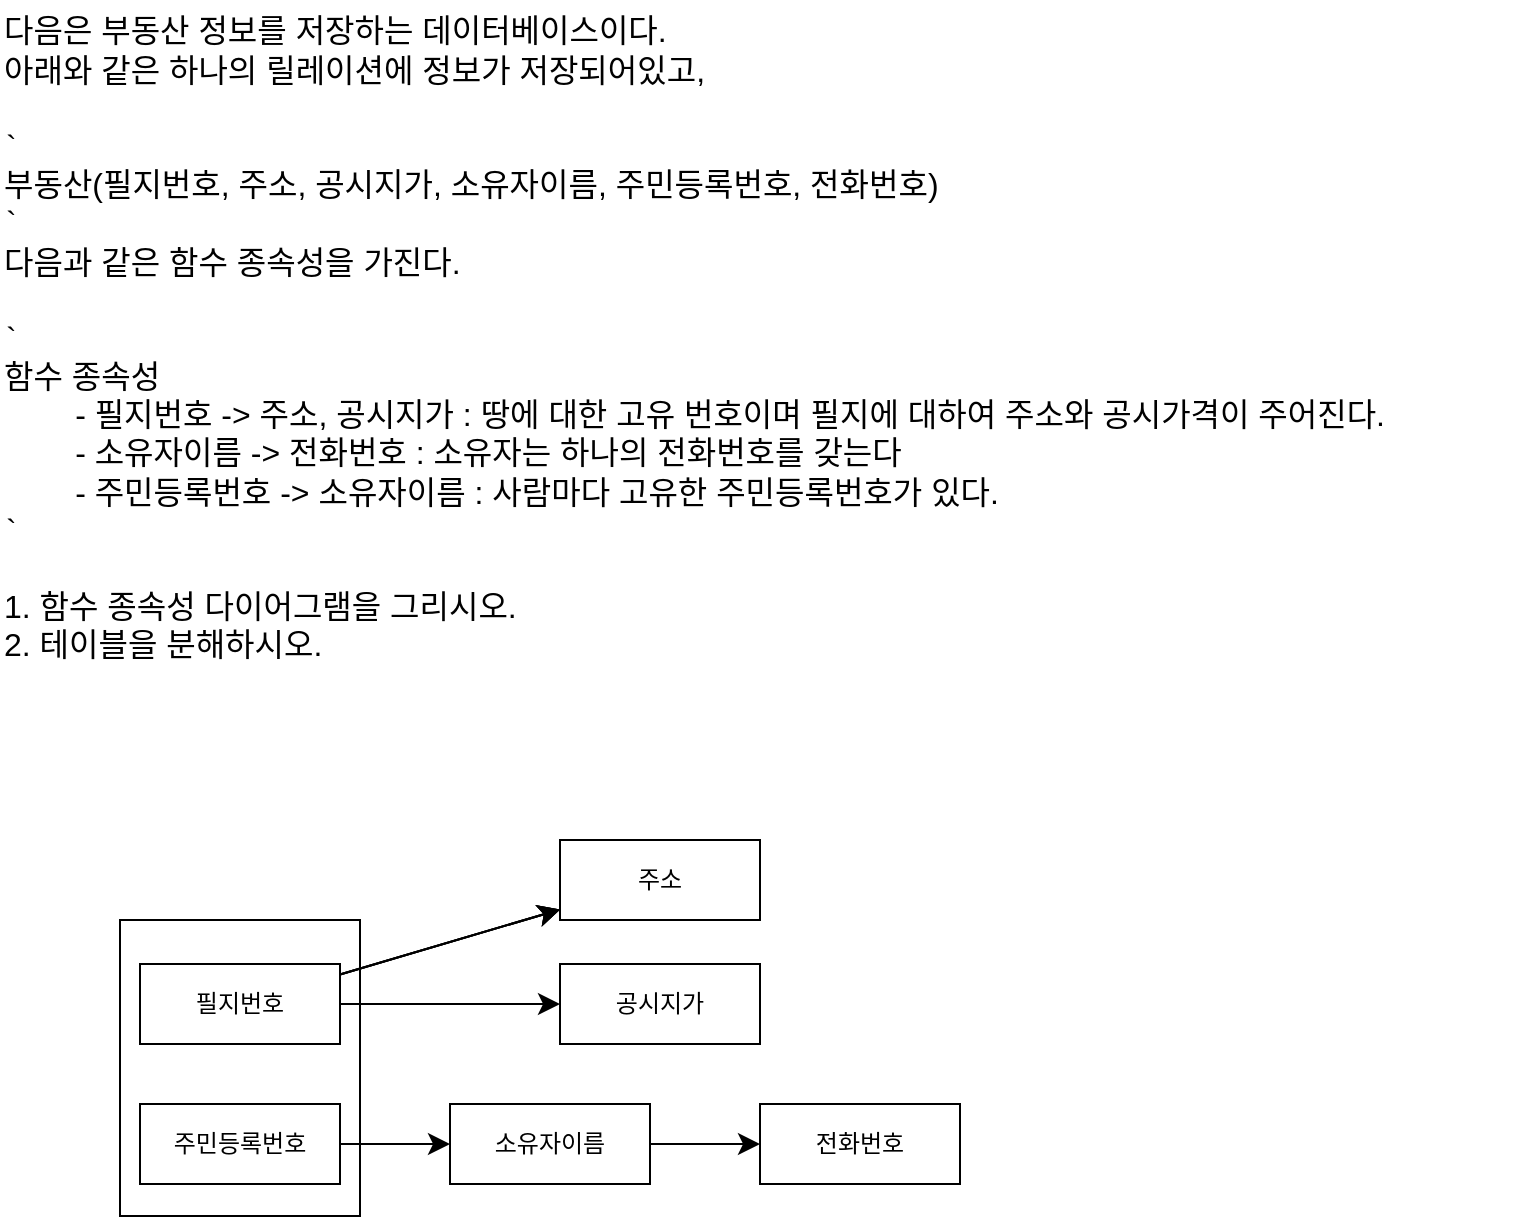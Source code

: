 <mxfile version="24.2.3" type="device">
  <diagram name="페이지-1" id="r7ChSR1d14mmvCcWnUht">
    <mxGraphModel dx="1310" dy="3034" grid="1" gridSize="10" guides="1" tooltips="1" connect="1" arrows="1" fold="1" page="1" pageScale="1" pageWidth="827" pageHeight="1169" math="0" shadow="0">
      <root>
        <mxCell id="0" />
        <mxCell id="1" parent="0" />
        <mxCell id="MftwCI5mRZUNiBuMBCdf-15" value="" style="rounded=0;whiteSpace=wrap;html=1;" vertex="1" parent="1">
          <mxGeometry x="-720" y="-1820" width="120" height="148" as="geometry" />
        </mxCell>
        <mxCell id="MftwCI5mRZUNiBuMBCdf-1" value="&lt;div&gt;다음은 부동산 정보를 저장하는 데이터베이스이다.&amp;nbsp;&lt;/div&gt;&lt;div&gt;아래와 같은 하나의 릴레이션에 정보가 저장되어있고,&lt;/div&gt;&lt;div&gt;&lt;br&gt;&lt;/div&gt;&lt;div&gt;```&lt;/div&gt;&lt;div&gt;부동산(필지번호, 주소, 공시지가, 소유자이름, 주민등록번호, 전화번호)&lt;/div&gt;&lt;div&gt;```&lt;/div&gt;&lt;div style=&quot;&quot;&gt;다음과 같은 함수 종속성을 가진다.&amp;nbsp;&lt;/div&gt;&lt;div&gt;&lt;br&gt;&lt;/div&gt;&lt;div&gt;```&lt;/div&gt;&lt;div&gt;함수 종속성&lt;/div&gt;&lt;div&gt;&lt;span style=&quot;white-space-collapse: collapse;&quot;&gt;&lt;span style=&quot;white-space-collapse: preserve;&quot;&gt;&#x9;&lt;/span&gt;- 필지번호 -&amp;gt; 주소, 공시지가 : 땅에 대한 고유 번호이며 필지에 대하여 주소와 공시가격이 주어진다.&lt;/span&gt;&lt;/div&gt;&lt;div&gt;&lt;span style=&quot;white-space-collapse: collapse;&quot;&gt;&lt;span style=&quot;white-space-collapse: preserve;&quot;&gt;&#x9;&lt;/span&gt;- 소유자이름 -&amp;gt; 전화번호 : 소유자는 하나의 전화번호를 갖는다&lt;/span&gt;&lt;/div&gt;&lt;div&gt;&lt;span style=&quot;white-space-collapse: collapse;&quot;&gt;&lt;span style=&quot;white-space-collapse: preserve;&quot;&gt;&#x9;&lt;/span&gt;- 주민등록번호 -&amp;gt; 소유자이름 : 사람마다 고유한 주민등록번호가 있다.&lt;/span&gt;&lt;/div&gt;&lt;div&gt;```&lt;/div&gt;&lt;div&gt;&lt;br&gt;&lt;/div&gt;&lt;div&gt;1. 함수 종속성 다이어그램을 그리시오.&lt;/div&gt;&lt;div&gt;2. 테이블을 분해하시오.&lt;/div&gt;" style="text;html=1;align=left;verticalAlign=middle;resizable=0;points=[];autosize=1;strokeColor=none;fillColor=none;fontSize=16;rotation=0;" vertex="1" parent="1">
          <mxGeometry x="-780" y="-2280" width="757" height="338" as="geometry" />
        </mxCell>
        <mxCell id="MftwCI5mRZUNiBuMBCdf-3" value="" style="edgeStyle=none;curved=1;rounded=0;orthogonalLoop=1;jettySize=auto;html=1;fontSize=12;startSize=8;endSize=8;" edge="1" parent="1" source="MftwCI5mRZUNiBuMBCdf-4" target="MftwCI5mRZUNiBuMBCdf-14">
          <mxGeometry relative="1" as="geometry" />
        </mxCell>
        <mxCell id="MftwCI5mRZUNiBuMBCdf-4" value="소유자이름" style="whiteSpace=wrap;html=1;align=center;" vertex="1" parent="1">
          <mxGeometry x="-555" y="-1728" width="100" height="40" as="geometry" />
        </mxCell>
        <mxCell id="MftwCI5mRZUNiBuMBCdf-5" value="" style="edgeStyle=none;curved=1;rounded=0;orthogonalLoop=1;jettySize=auto;html=1;fontSize=12;startSize=8;endSize=8;" edge="1" parent="1" source="MftwCI5mRZUNiBuMBCdf-6" target="MftwCI5mRZUNiBuMBCdf-4">
          <mxGeometry relative="1" as="geometry" />
        </mxCell>
        <mxCell id="MftwCI5mRZUNiBuMBCdf-6" value="주민등록번호" style="whiteSpace=wrap;html=1;align=center;" vertex="1" parent="1">
          <mxGeometry x="-710" y="-1728" width="100" height="40" as="geometry" />
        </mxCell>
        <mxCell id="MftwCI5mRZUNiBuMBCdf-7" value="" style="edgeStyle=none;curved=1;rounded=0;orthogonalLoop=1;jettySize=auto;html=1;fontSize=12;startSize=8;endSize=8;" edge="1" parent="1" source="MftwCI5mRZUNiBuMBCdf-11" target="MftwCI5mRZUNiBuMBCdf-12">
          <mxGeometry relative="1" as="geometry" />
        </mxCell>
        <mxCell id="MftwCI5mRZUNiBuMBCdf-8" value="" style="edgeStyle=none;curved=1;rounded=0;orthogonalLoop=1;jettySize=auto;html=1;fontSize=12;startSize=8;endSize=8;" edge="1" parent="1" source="MftwCI5mRZUNiBuMBCdf-11" target="MftwCI5mRZUNiBuMBCdf-12">
          <mxGeometry relative="1" as="geometry" />
        </mxCell>
        <mxCell id="MftwCI5mRZUNiBuMBCdf-9" value="" style="edgeStyle=none;curved=1;rounded=0;orthogonalLoop=1;jettySize=auto;html=1;fontSize=12;startSize=8;endSize=8;" edge="1" parent="1" source="MftwCI5mRZUNiBuMBCdf-11" target="MftwCI5mRZUNiBuMBCdf-12">
          <mxGeometry relative="1" as="geometry" />
        </mxCell>
        <mxCell id="MftwCI5mRZUNiBuMBCdf-10" value="" style="edgeStyle=none;curved=1;rounded=0;orthogonalLoop=1;jettySize=auto;html=1;fontSize=12;startSize=8;endSize=8;" edge="1" parent="1" source="MftwCI5mRZUNiBuMBCdf-11" target="MftwCI5mRZUNiBuMBCdf-13">
          <mxGeometry relative="1" as="geometry" />
        </mxCell>
        <mxCell id="MftwCI5mRZUNiBuMBCdf-11" value="필지번호" style="whiteSpace=wrap;html=1;align=center;" vertex="1" parent="1">
          <mxGeometry x="-710" y="-1798" width="100" height="40" as="geometry" />
        </mxCell>
        <mxCell id="MftwCI5mRZUNiBuMBCdf-12" value="주소" style="whiteSpace=wrap;html=1;align=center;" vertex="1" parent="1">
          <mxGeometry x="-500" y="-1860" width="100" height="40" as="geometry" />
        </mxCell>
        <mxCell id="MftwCI5mRZUNiBuMBCdf-13" value="공시지가" style="whiteSpace=wrap;html=1;align=center;" vertex="1" parent="1">
          <mxGeometry x="-500" y="-1798" width="100" height="40" as="geometry" />
        </mxCell>
        <mxCell id="MftwCI5mRZUNiBuMBCdf-14" value="전화번호" style="whiteSpace=wrap;html=1;align=center;" vertex="1" parent="1">
          <mxGeometry x="-400" y="-1728" width="100" height="40" as="geometry" />
        </mxCell>
      </root>
    </mxGraphModel>
  </diagram>
</mxfile>
